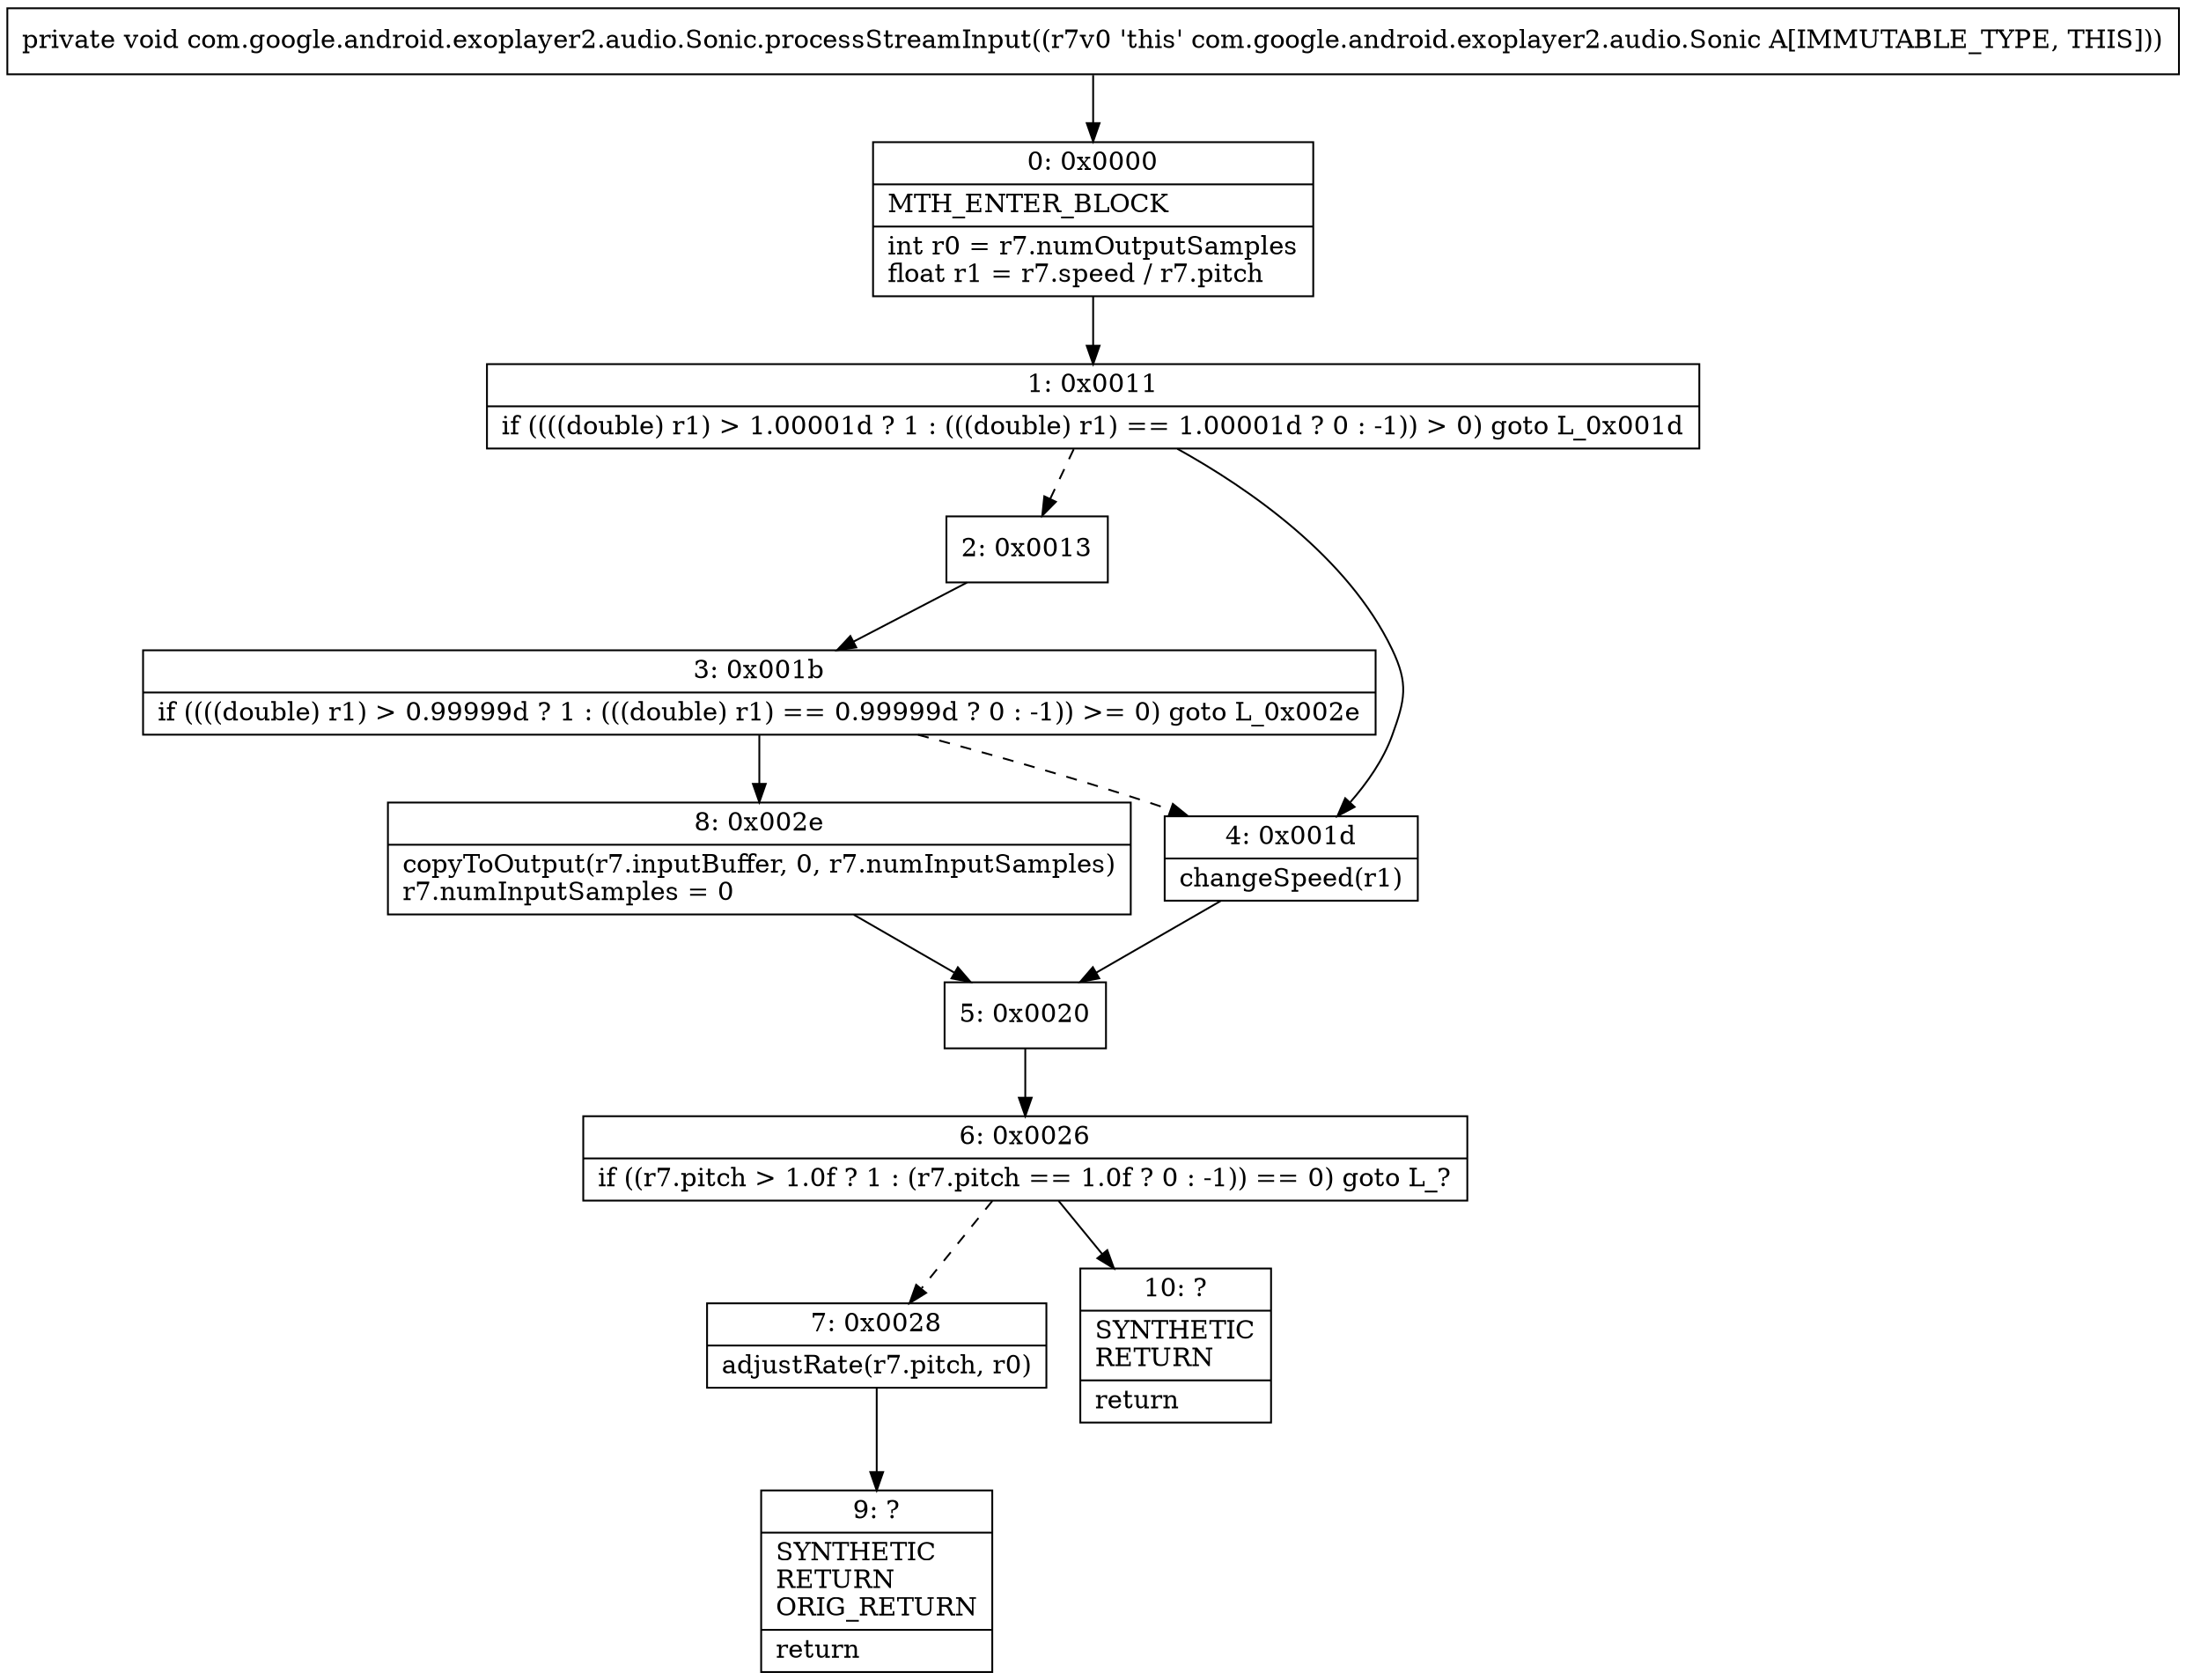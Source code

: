 digraph "CFG forcom.google.android.exoplayer2.audio.Sonic.processStreamInput()V" {
Node_0 [shape=record,label="{0\:\ 0x0000|MTH_ENTER_BLOCK\l|int r0 = r7.numOutputSamples\lfloat r1 = r7.speed \/ r7.pitch\l}"];
Node_1 [shape=record,label="{1\:\ 0x0011|if ((((double) r1) \> 1.00001d ? 1 : (((double) r1) == 1.00001d ? 0 : \-1)) \> 0) goto L_0x001d\l}"];
Node_2 [shape=record,label="{2\:\ 0x0013}"];
Node_3 [shape=record,label="{3\:\ 0x001b|if ((((double) r1) \> 0.99999d ? 1 : (((double) r1) == 0.99999d ? 0 : \-1)) \>= 0) goto L_0x002e\l}"];
Node_4 [shape=record,label="{4\:\ 0x001d|changeSpeed(r1)\l}"];
Node_5 [shape=record,label="{5\:\ 0x0020}"];
Node_6 [shape=record,label="{6\:\ 0x0026|if ((r7.pitch \> 1.0f ? 1 : (r7.pitch == 1.0f ? 0 : \-1)) == 0) goto L_?\l}"];
Node_7 [shape=record,label="{7\:\ 0x0028|adjustRate(r7.pitch, r0)\l}"];
Node_8 [shape=record,label="{8\:\ 0x002e|copyToOutput(r7.inputBuffer, 0, r7.numInputSamples)\lr7.numInputSamples = 0\l}"];
Node_9 [shape=record,label="{9\:\ ?|SYNTHETIC\lRETURN\lORIG_RETURN\l|return\l}"];
Node_10 [shape=record,label="{10\:\ ?|SYNTHETIC\lRETURN\l|return\l}"];
MethodNode[shape=record,label="{private void com.google.android.exoplayer2.audio.Sonic.processStreamInput((r7v0 'this' com.google.android.exoplayer2.audio.Sonic A[IMMUTABLE_TYPE, THIS])) }"];
MethodNode -> Node_0;
Node_0 -> Node_1;
Node_1 -> Node_2[style=dashed];
Node_1 -> Node_4;
Node_2 -> Node_3;
Node_3 -> Node_4[style=dashed];
Node_3 -> Node_8;
Node_4 -> Node_5;
Node_5 -> Node_6;
Node_6 -> Node_7[style=dashed];
Node_6 -> Node_10;
Node_7 -> Node_9;
Node_8 -> Node_5;
}

